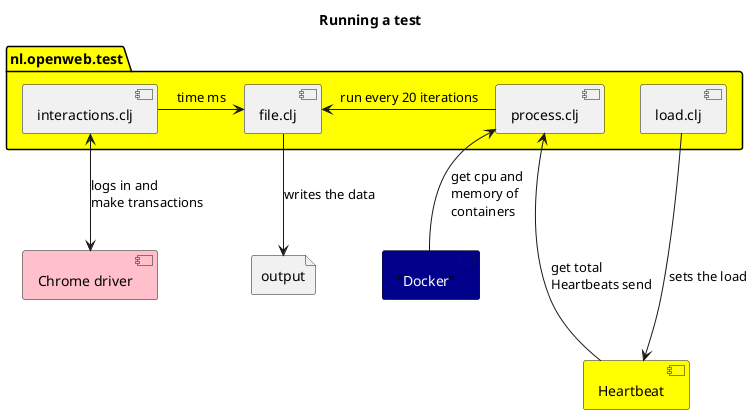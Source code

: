 @startuml

title Running a test

package nl.openweb.test #Yellow {
    component file.clj as fi
    component interactions.clj as in
    component load.clj as lo
    component process.clj as pr
}
[Chrome driver] as cd #Pink
[Heartbeat] as hb #Yellow
["<color:white>Docker</color>"] as do #DarkBlue
file output

fi <- pr: run every 20 iterations
in -> fi: time ms
fi --> output :writes the data
in <--> cd :logs in and\lmake transactions
lo --> hb :sets the load
pr <-- do :get cpu and\lmemory of\ncontainers
pr <--- hb :get total\lHeartbeats send

@enduml